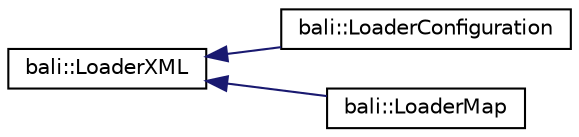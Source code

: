 digraph "Graphical Class Hierarchy"
{
  edge [fontname="Helvetica",fontsize="10",labelfontname="Helvetica",labelfontsize="10"];
  node [fontname="Helvetica",fontsize="10",shape=record];
  rankdir="LR";
  Node1 [label="bali::LoaderXML",height=0.2,width=0.4,color="black", fillcolor="white", style="filled",URL="$classbali_1_1_loader_x_m_l.html"];
  Node1 -> Node2 [dir="back",color="midnightblue",fontsize="10",style="solid",fontname="Helvetica"];
  Node2 [label="bali::LoaderConfiguration",height=0.2,width=0.4,color="black", fillcolor="white", style="filled",URL="$classbali_1_1_loader_configuration.html"];
  Node1 -> Node3 [dir="back",color="midnightblue",fontsize="10",style="solid",fontname="Helvetica"];
  Node3 [label="bali::LoaderMap",height=0.2,width=0.4,color="black", fillcolor="white", style="filled",URL="$classbali_1_1_loader_map.html"];
}
